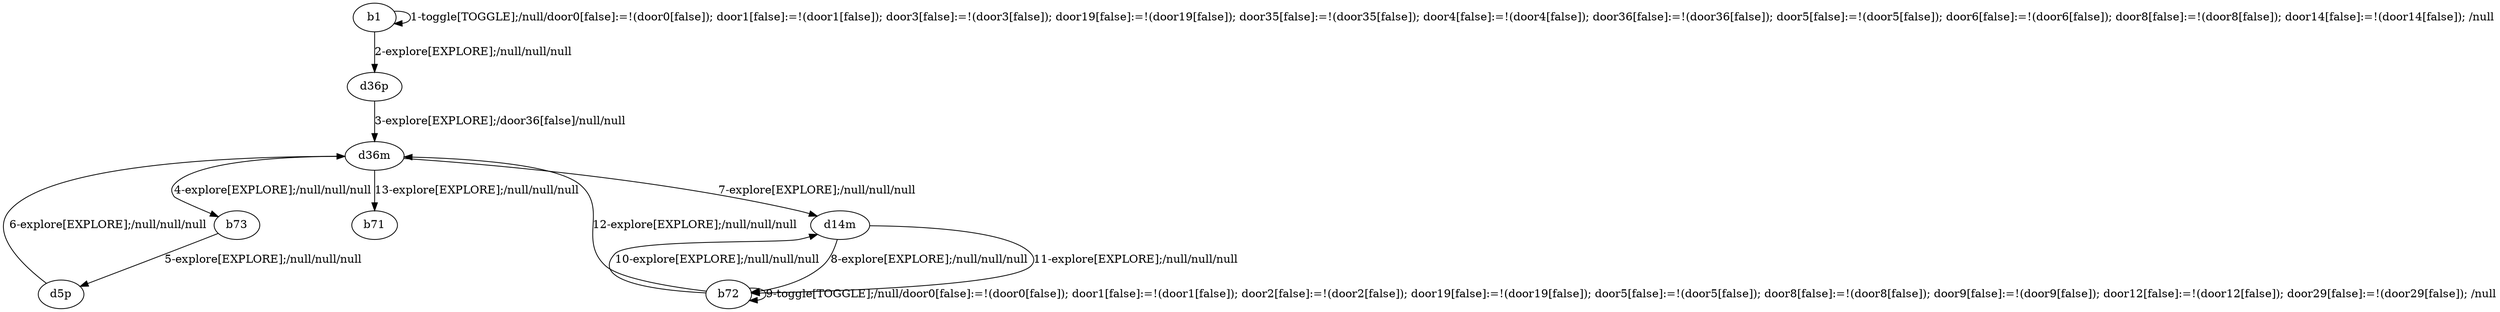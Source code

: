 # Total number of goals covered by this test: 7
# b73 --> d5p
# d14m --> b72
# b72 --> d14m
# b72 --> d36m
# d5p --> d36m
# d36m --> b71
# d36m --> b73

digraph g {
"b1" -> "b1" [label = "1-toggle[TOGGLE];/null/door0[false]:=!(door0[false]); door1[false]:=!(door1[false]); door3[false]:=!(door3[false]); door19[false]:=!(door19[false]); door35[false]:=!(door35[false]); door4[false]:=!(door4[false]); door36[false]:=!(door36[false]); door5[false]:=!(door5[false]); door6[false]:=!(door6[false]); door8[false]:=!(door8[false]); door14[false]:=!(door14[false]); /null"];
"b1" -> "d36p" [label = "2-explore[EXPLORE];/null/null/null"];
"d36p" -> "d36m" [label = "3-explore[EXPLORE];/door36[false]/null/null"];
"d36m" -> "b73" [label = "4-explore[EXPLORE];/null/null/null"];
"b73" -> "d5p" [label = "5-explore[EXPLORE];/null/null/null"];
"d5p" -> "d36m" [label = "6-explore[EXPLORE];/null/null/null"];
"d36m" -> "d14m" [label = "7-explore[EXPLORE];/null/null/null"];
"d14m" -> "b72" [label = "8-explore[EXPLORE];/null/null/null"];
"b72" -> "b72" [label = "9-toggle[TOGGLE];/null/door0[false]:=!(door0[false]); door1[false]:=!(door1[false]); door2[false]:=!(door2[false]); door19[false]:=!(door19[false]); door5[false]:=!(door5[false]); door8[false]:=!(door8[false]); door9[false]:=!(door9[false]); door12[false]:=!(door12[false]); door29[false]:=!(door29[false]); /null"];
"b72" -> "d14m" [label = "10-explore[EXPLORE];/null/null/null"];
"d14m" -> "b72" [label = "11-explore[EXPLORE];/null/null/null"];
"b72" -> "d36m" [label = "12-explore[EXPLORE];/null/null/null"];
"d36m" -> "b71" [label = "13-explore[EXPLORE];/null/null/null"];
}